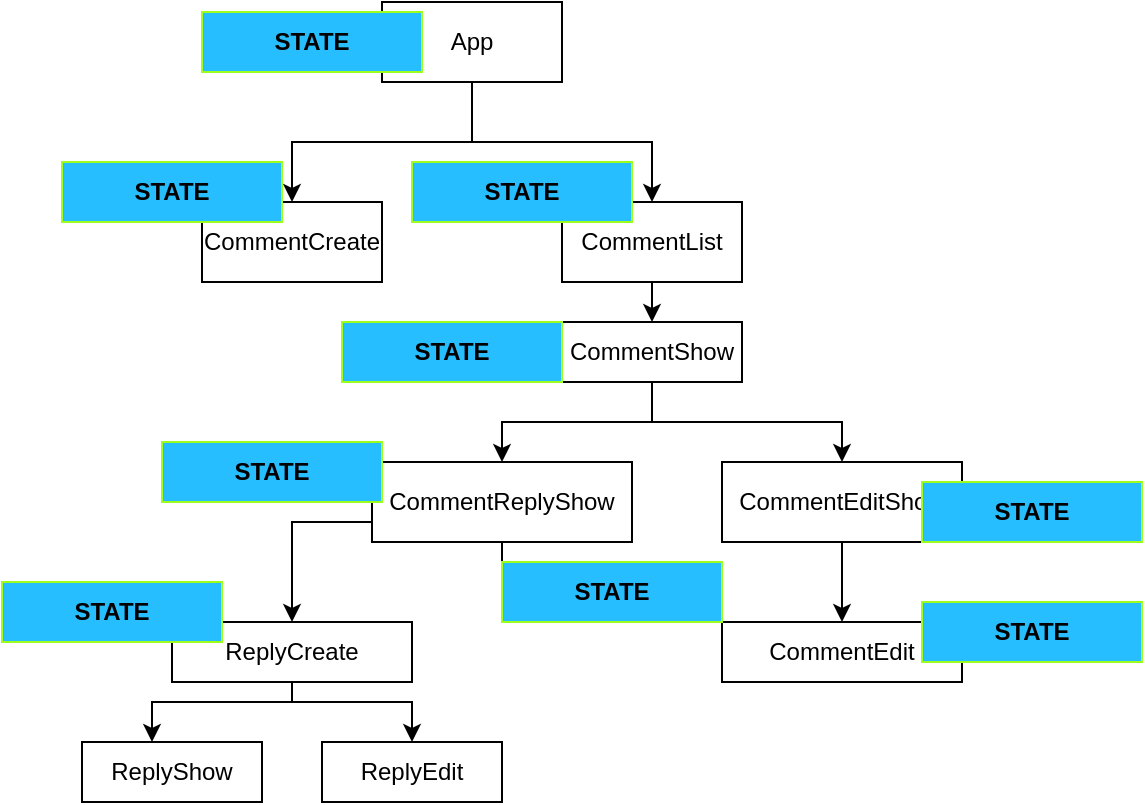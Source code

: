 <mxfile version="21.6.1" type="device" pages="3">
  <diagram name="Component Hierarchy" id="7DYMGTkKFf8j7YMZLxud">
    <mxGraphModel dx="1034" dy="438" grid="1" gridSize="10" guides="1" tooltips="1" connect="1" arrows="1" fold="1" page="1" pageScale="1" pageWidth="850" pageHeight="1100" math="0" shadow="0">
      <root>
        <mxCell id="0" />
        <mxCell id="1" parent="0" />
        <mxCell id="FNum5DHNpem7Nk8bnZLc-3" value="" style="edgeStyle=orthogonalEdgeStyle;rounded=0;orthogonalLoop=1;jettySize=auto;html=1;" parent="1" source="FNum5DHNpem7Nk8bnZLc-1" target="FNum5DHNpem7Nk8bnZLc-2" edge="1">
          <mxGeometry relative="1" as="geometry" />
        </mxCell>
        <mxCell id="FNum5DHNpem7Nk8bnZLc-5" value="" style="edgeStyle=orthogonalEdgeStyle;rounded=0;orthogonalLoop=1;jettySize=auto;html=1;" parent="1" source="FNum5DHNpem7Nk8bnZLc-1" target="FNum5DHNpem7Nk8bnZLc-4" edge="1">
          <mxGeometry relative="1" as="geometry" />
        </mxCell>
        <mxCell id="FNum5DHNpem7Nk8bnZLc-1" value="App" style="rounded=0;whiteSpace=wrap;html=1;" parent="1" vertex="1">
          <mxGeometry x="350" y="40" width="90" height="40" as="geometry" />
        </mxCell>
        <mxCell id="FNum5DHNpem7Nk8bnZLc-2" value="CommentCreate" style="rounded=0;whiteSpace=wrap;html=1;" parent="1" vertex="1">
          <mxGeometry x="260" y="140" width="90" height="40" as="geometry" />
        </mxCell>
        <mxCell id="FNum5DHNpem7Nk8bnZLc-17" style="edgeStyle=orthogonalEdgeStyle;rounded=0;orthogonalLoop=1;jettySize=auto;html=1;" parent="1" source="FNum5DHNpem7Nk8bnZLc-4" edge="1">
          <mxGeometry relative="1" as="geometry">
            <mxPoint x="485" y="200" as="targetPoint" />
          </mxGeometry>
        </mxCell>
        <mxCell id="FNum5DHNpem7Nk8bnZLc-4" value="CommentList" style="rounded=0;whiteSpace=wrap;html=1;" parent="1" vertex="1">
          <mxGeometry x="440" y="140" width="90" height="40" as="geometry" />
        </mxCell>
        <mxCell id="FNum5DHNpem7Nk8bnZLc-13" value="" style="edgeStyle=orthogonalEdgeStyle;rounded=0;orthogonalLoop=1;jettySize=auto;html=1;" parent="1" source="FNum5DHNpem7Nk8bnZLc-6" target="FNum5DHNpem7Nk8bnZLc-12" edge="1">
          <mxGeometry relative="1" as="geometry">
            <Array as="points">
              <mxPoint x="405" y="300" />
              <mxPoint x="405" y="300" />
            </Array>
          </mxGeometry>
        </mxCell>
        <mxCell id="AFPzwpa2Dz_QaKIRqKk5-13" value="" style="edgeStyle=orthogonalEdgeStyle;rounded=0;orthogonalLoop=1;jettySize=auto;html=1;" edge="1" parent="1" source="FNum5DHNpem7Nk8bnZLc-6">
          <mxGeometry relative="1" as="geometry">
            <mxPoint x="430" y="340" as="targetPoint" />
          </mxGeometry>
        </mxCell>
        <mxCell id="FNum5DHNpem7Nk8bnZLc-6" value="CommentReplyShow" style="rounded=0;whiteSpace=wrap;html=1;" parent="1" vertex="1">
          <mxGeometry x="345" y="270" width="130" height="40" as="geometry" />
        </mxCell>
        <mxCell id="FNum5DHNpem7Nk8bnZLc-15" value="" style="edgeStyle=orthogonalEdgeStyle;rounded=0;orthogonalLoop=1;jettySize=auto;html=1;" parent="1" source="FNum5DHNpem7Nk8bnZLc-10" target="FNum5DHNpem7Nk8bnZLc-14" edge="1">
          <mxGeometry relative="1" as="geometry" />
        </mxCell>
        <mxCell id="FNum5DHNpem7Nk8bnZLc-10" value="CommentEditShow" style="rounded=0;whiteSpace=wrap;html=1;" parent="1" vertex="1">
          <mxGeometry x="520" y="270" width="120" height="40" as="geometry" />
        </mxCell>
        <mxCell id="AFPzwpa2Dz_QaKIRqKk5-17" value="" style="edgeStyle=orthogonalEdgeStyle;rounded=0;orthogonalLoop=1;jettySize=auto;html=1;" edge="1" parent="1" source="FNum5DHNpem7Nk8bnZLc-12" target="o5QtKXTiK2N6ExQQot-d-13">
          <mxGeometry relative="1" as="geometry">
            <Array as="points">
              <mxPoint x="305" y="390" />
              <mxPoint x="365" y="390" />
            </Array>
          </mxGeometry>
        </mxCell>
        <mxCell id="FNum5DHNpem7Nk8bnZLc-12" value="ReplyCreate" style="whiteSpace=wrap;html=1;rounded=0;" parent="1" vertex="1">
          <mxGeometry x="245" y="350" width="120" height="30" as="geometry" />
        </mxCell>
        <mxCell id="FNum5DHNpem7Nk8bnZLc-14" value="CommentEdit" style="rounded=0;whiteSpace=wrap;html=1;" parent="1" vertex="1">
          <mxGeometry x="520" y="350" width="120" height="30" as="geometry" />
        </mxCell>
        <mxCell id="FNum5DHNpem7Nk8bnZLc-20" style="edgeStyle=orthogonalEdgeStyle;rounded=0;orthogonalLoop=1;jettySize=auto;html=1;entryX=0.5;entryY=0;entryDx=0;entryDy=0;" parent="1" source="FNum5DHNpem7Nk8bnZLc-19" target="FNum5DHNpem7Nk8bnZLc-6" edge="1">
          <mxGeometry relative="1" as="geometry" />
        </mxCell>
        <mxCell id="FNum5DHNpem7Nk8bnZLc-22" value="" style="edgeStyle=orthogonalEdgeStyle;rounded=0;orthogonalLoop=1;jettySize=auto;html=1;" parent="1" source="FNum5DHNpem7Nk8bnZLc-19" target="FNum5DHNpem7Nk8bnZLc-10" edge="1">
          <mxGeometry relative="1" as="geometry" />
        </mxCell>
        <mxCell id="FNum5DHNpem7Nk8bnZLc-19" value="CommentShow" style="rounded=0;whiteSpace=wrap;html=1;" parent="1" vertex="1">
          <mxGeometry x="440" y="200" width="90" height="30" as="geometry" />
        </mxCell>
        <mxCell id="o5QtKXTiK2N6ExQQot-d-1" value="ReplyShow" style="rounded=0;whiteSpace=wrap;html=1;" parent="1" vertex="1">
          <mxGeometry x="200" y="410" width="90" height="30" as="geometry" />
        </mxCell>
        <mxCell id="o5QtKXTiK2N6ExQQot-d-7" value="" style="edgeStyle=orthogonalEdgeStyle;rounded=0;orthogonalLoop=1;jettySize=auto;html=1;exitX=0.5;exitY=1;exitDx=0;exitDy=0;" parent="1" source="FNum5DHNpem7Nk8bnZLc-12" target="o5QtKXTiK2N6ExQQot-d-1" edge="1">
          <mxGeometry relative="1" as="geometry">
            <mxPoint x="385" y="360" as="sourcePoint" />
            <Array as="points">
              <mxPoint x="305" y="390" />
              <mxPoint x="235" y="390" />
            </Array>
          </mxGeometry>
        </mxCell>
        <mxCell id="o5QtKXTiK2N6ExQQot-d-13" value="ReplyEdit" style="rounded=0;whiteSpace=wrap;html=1;" parent="1" vertex="1">
          <mxGeometry x="320" y="410" width="90" height="30" as="geometry" />
        </mxCell>
        <mxCell id="AFPzwpa2Dz_QaKIRqKk5-7" value="&lt;b style=&quot;border-color: var(--border-color);&quot;&gt;STATE&lt;/b&gt;" style="rounded=0;whiteSpace=wrap;html=1;strokeColor=#9EFF1F;fillColor=#26BEFF;" vertex="1" parent="1">
          <mxGeometry x="260" y="45" width="110" height="30" as="geometry" />
        </mxCell>
        <mxCell id="AFPzwpa2Dz_QaKIRqKk5-8" value="&lt;b style=&quot;border-color: var(--border-color);&quot;&gt;STATE&lt;/b&gt;" style="rounded=0;whiteSpace=wrap;html=1;strokeColor=#9EFF1F;fillColor=#26BEFF;" vertex="1" parent="1">
          <mxGeometry x="190" y="120" width="110" height="30" as="geometry" />
        </mxCell>
        <mxCell id="AFPzwpa2Dz_QaKIRqKk5-9" value="&lt;b style=&quot;border-color: var(--border-color);&quot;&gt;STATE&lt;/b&gt;" style="rounded=0;whiteSpace=wrap;html=1;strokeColor=#9EFF1F;fillColor=#26BEFF;" vertex="1" parent="1">
          <mxGeometry x="365" y="120" width="110" height="30" as="geometry" />
        </mxCell>
        <mxCell id="AFPzwpa2Dz_QaKIRqKk5-10" value="&lt;b style=&quot;border-color: var(--border-color);&quot;&gt;STATE&lt;/b&gt;" style="rounded=0;whiteSpace=wrap;html=1;strokeColor=#9EFF1F;fillColor=#26BEFF;" vertex="1" parent="1">
          <mxGeometry x="330" y="200" width="110" height="30" as="geometry" />
        </mxCell>
        <mxCell id="AFPzwpa2Dz_QaKIRqKk5-11" value="&lt;b style=&quot;border-color: var(--border-color);&quot;&gt;STATE&lt;/b&gt;" style="rounded=0;whiteSpace=wrap;html=1;strokeColor=#9EFF1F;fillColor=#26BEFF;" vertex="1" parent="1">
          <mxGeometry x="240" y="260" width="110" height="30" as="geometry" />
        </mxCell>
        <mxCell id="AFPzwpa2Dz_QaKIRqKk5-12" value="&lt;b style=&quot;border-color: var(--border-color);&quot;&gt;STATE&lt;/b&gt;" style="rounded=0;whiteSpace=wrap;html=1;strokeColor=#9EFF1F;fillColor=#26BEFF;" vertex="1" parent="1">
          <mxGeometry x="620" y="280" width="110" height="30" as="geometry" />
        </mxCell>
        <mxCell id="AFPzwpa2Dz_QaKIRqKk5-14" value="&lt;b style=&quot;border-color: var(--border-color);&quot;&gt;STATE&lt;/b&gt;" style="rounded=0;whiteSpace=wrap;html=1;strokeColor=#9EFF1F;fillColor=#26BEFF;" vertex="1" parent="1">
          <mxGeometry x="410" y="320" width="110" height="30" as="geometry" />
        </mxCell>
        <mxCell id="AFPzwpa2Dz_QaKIRqKk5-15" value="&lt;b style=&quot;border-color: var(--border-color);&quot;&gt;STATE&lt;/b&gt;" style="rounded=0;whiteSpace=wrap;html=1;strokeColor=#9EFF1F;fillColor=#26BEFF;" vertex="1" parent="1">
          <mxGeometry x="620" y="340" width="110" height="30" as="geometry" />
        </mxCell>
        <mxCell id="AFPzwpa2Dz_QaKIRqKk5-16" value="&lt;b style=&quot;border-color: var(--border-color);&quot;&gt;STATE&lt;/b&gt;" style="rounded=0;whiteSpace=wrap;html=1;strokeColor=#9EFF1F;fillColor=#26BEFF;" vertex="1" parent="1">
          <mxGeometry x="160" y="330" width="110" height="30" as="geometry" />
        </mxCell>
      </root>
    </mxGraphModel>
  </diagram>
  <diagram id="AsItvRZhFtm1wOQIznrx" name="Default State">
    <mxGraphModel dx="1034" dy="438" grid="1" gridSize="10" guides="1" tooltips="1" connect="1" arrows="1" fold="1" page="1" pageScale="1" pageWidth="850" pageHeight="1100" math="0" shadow="0">
      <root>
        <mxCell id="0" />
        <mxCell id="1" parent="0" />
        <mxCell id="jT0DUU1wfFYxmVWltlLr-3" value="" style="edgeStyle=orthogonalEdgeStyle;rounded=0;orthogonalLoop=1;jettySize=auto;html=1;" parent="1" source="jT0DUU1wfFYxmVWltlLr-1" target="jT0DUU1wfFYxmVWltlLr-2" edge="1">
          <mxGeometry relative="1" as="geometry" />
        </mxCell>
        <mxCell id="jT0DUU1wfFYxmVWltlLr-5" value="" style="edgeStyle=orthogonalEdgeStyle;rounded=0;orthogonalLoop=1;jettySize=auto;html=1;" parent="1" source="jT0DUU1wfFYxmVWltlLr-1" target="jT0DUU1wfFYxmVWltlLr-4" edge="1">
          <mxGeometry relative="1" as="geometry" />
        </mxCell>
        <mxCell id="jT0DUU1wfFYxmVWltlLr-1" value="CommentCreate" style="rounded=0;whiteSpace=wrap;html=1;" parent="1" vertex="1">
          <mxGeometry x="160" y="80" width="120" height="60" as="geometry" />
        </mxCell>
        <mxCell id="jT0DUU1wfFYxmVWltlLr-2" value="#Comment1(default)" style="rounded=0;whiteSpace=wrap;html=1;" parent="1" vertex="1">
          <mxGeometry x="360" y="80" width="120" height="60" as="geometry" />
        </mxCell>
        <mxCell id="jT0DUU1wfFYxmVWltlLr-7" value="" style="edgeStyle=orthogonalEdgeStyle;rounded=0;orthogonalLoop=1;jettySize=auto;html=1;" parent="1" source="jT0DUU1wfFYxmVWltlLr-4" target="jT0DUU1wfFYxmVWltlLr-6" edge="1">
          <mxGeometry relative="1" as="geometry" />
        </mxCell>
        <mxCell id="jT0DUU1wfFYxmVWltlLr-4" value="#Comment2(default)" style="rounded=0;whiteSpace=wrap;html=1;" parent="1" vertex="1">
          <mxGeometry x="360" y="140" width="120" height="60" as="geometry" />
        </mxCell>
        <mxCell id="jT0DUU1wfFYxmVWltlLr-6" value="#Reply(default)" style="rounded=0;whiteSpace=wrap;html=1;" parent="1" vertex="1">
          <mxGeometry x="370" y="210" width="110" height="50" as="geometry" />
        </mxCell>
      </root>
    </mxGraphModel>
  </diagram>
  <diagram id="B5N-Ft9YryCRtW0szvVg" name="Page-3">
    <mxGraphModel dx="1034" dy="438" grid="1" gridSize="10" guides="1" tooltips="1" connect="1" arrows="1" fold="1" page="1" pageScale="1" pageWidth="850" pageHeight="1100" math="0" shadow="0">
      <root>
        <mxCell id="0" />
        <mxCell id="1" parent="0" />
        <mxCell id="jd_4ufDXh8AxCddlP7nt-4" value="" style="edgeStyle=orthogonalEdgeStyle;rounded=0;orthogonalLoop=1;jettySize=auto;html=1;" parent="1" source="5whnt5FsMupQYe8H1Ynx-1" target="jd_4ufDXh8AxCddlP7nt-3" edge="1">
          <mxGeometry relative="1" as="geometry" />
        </mxCell>
        <mxCell id="5whnt5FsMupQYe8H1Ynx-1" value="User writes text in the form" style="rounded=0;whiteSpace=wrap;html=1;" parent="1" vertex="1">
          <mxGeometry x="160" y="40" width="200" height="30" as="geometry" />
        </mxCell>
        <mxCell id="jd_4ufDXh8AxCddlP7nt-6" style="edgeStyle=orthogonalEdgeStyle;rounded=0;orthogonalLoop=1;jettySize=auto;html=1;entryX=0;entryY=0.5;entryDx=0;entryDy=0;" parent="1" source="5whnt5FsMupQYe8H1Ynx-2" target="jd_4ufDXh8AxCddlP7nt-5" edge="1">
          <mxGeometry relative="1" as="geometry" />
        </mxCell>
        <mxCell id="5whnt5FsMupQYe8H1Ynx-2" value="User click on submit button" style="rounded=0;whiteSpace=wrap;html=1;" parent="1" vertex="1">
          <mxGeometry x="160" y="80" width="200" height="30" as="geometry" />
        </mxCell>
        <mxCell id="5whnt5FsMupQYe8H1Ynx-4" value="Comment component is shown" style="rounded=0;whiteSpace=wrap;html=1;" parent="1" vertex="1">
          <mxGeometry x="160" y="120" width="200" height="30" as="geometry" />
        </mxCell>
        <mxCell id="5whnt5FsMupQYe8H1Ynx-5" value="User click on edit button" style="rounded=0;whiteSpace=wrap;html=1;" parent="1" vertex="1">
          <mxGeometry x="160" y="160" width="200" height="30" as="geometry" />
        </mxCell>
        <mxCell id="jd_4ufDXh8AxCddlP7nt-1" value="ShowEdit component is shown" style="rounded=0;whiteSpace=wrap;html=1;" parent="1" vertex="1">
          <mxGeometry x="160" y="200" width="200" height="30" as="geometry" />
        </mxCell>
        <mxCell id="jd_4ufDXh8AxCddlP7nt-2" value="state - comments = [{id=&quot;&quot;, text:&quot;&quot;}]" style="rounded=0;whiteSpace=wrap;html=1;" parent="1" vertex="1">
          <mxGeometry x="550" y="120" width="120" height="60" as="geometry" />
        </mxCell>
        <mxCell id="jd_4ufDXh8AxCddlP7nt-3" value="State" style="shape=parallelogram;perimeter=parallelogramPerimeter;whiteSpace=wrap;html=1;fixedSize=1;rounded=0;size=-10;" parent="1" vertex="1">
          <mxGeometry x="440" y="42.5" width="100" height="25" as="geometry" />
        </mxCell>
        <mxCell id="jd_4ufDXh8AxCddlP7nt-5" value="Event Handler" style="shape=parallelogram;perimeter=parallelogramPerimeter;whiteSpace=wrap;html=1;fixedSize=1;rounded=0;size=-10;" parent="1" vertex="1">
          <mxGeometry x="440" y="82.5" width="100" height="25" as="geometry" />
        </mxCell>
        <mxCell id="UO89ymYGKugjexiGC2ht-2" value="User click on reply button" style="rounded=0;whiteSpace=wrap;html=1;" vertex="1" parent="1">
          <mxGeometry x="160" y="240" width="200" height="30" as="geometry" />
        </mxCell>
        <mxCell id="UO89ymYGKugjexiGC2ht-3" value="Reply component is shown" style="rounded=0;whiteSpace=wrap;html=1;" vertex="1" parent="1">
          <mxGeometry x="160" y="280" width="200" height="30" as="geometry" />
        </mxCell>
      </root>
    </mxGraphModel>
  </diagram>
</mxfile>
